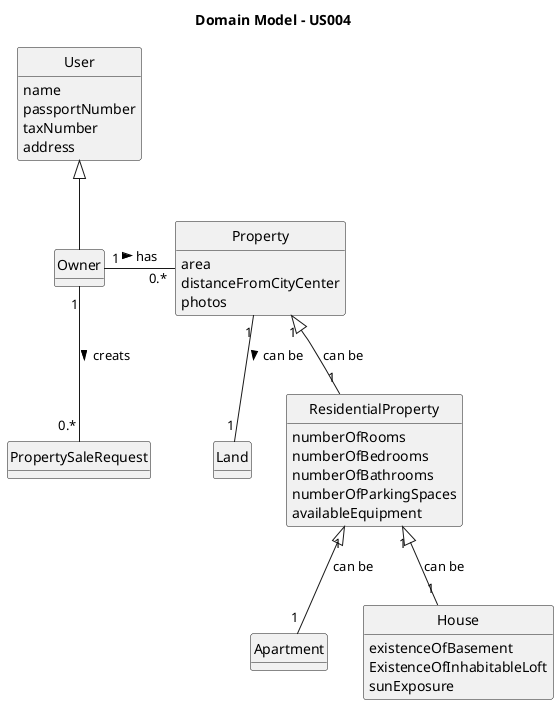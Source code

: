 @startuml
skinparam monochrome true
skinparam packageStyle rectangle
skinparam shadowing false

'left to right direction

skinparam classAttributeIconSize 0

hide circle
hide methods

title Domain Model - US004

class User {
  name
  passportNumber
  taxNumber
  address
}

class Owner {

}

class PropertySaleRequest{

}

class Property {
    area
    distanceFromCityCenter
    photos
}
class Land{

}

class ResidentialProperty {
    numberOfRooms
    numberOfBedrooms
    numberOfBathrooms
    numberOfParkingSpaces
    availableEquipment
}

class Apartment{

}
class House{
    existenceOfBasement
    ExistenceOfInhabitableLoft
    sunExposure
}


Owner "1" - "0.*" Property : has >
Property "1"--"1" "Land" : can be >
Property "1" <|-- "1" ResidentialProperty : can be
ResidentialProperty "1" <|-- "1" Apartment : can be
ResidentialProperty "1" <|-- "1" House : can be
Owner "1"--"0.*" PropertySaleRequest: creats >
User <|-- Owner

@enduml